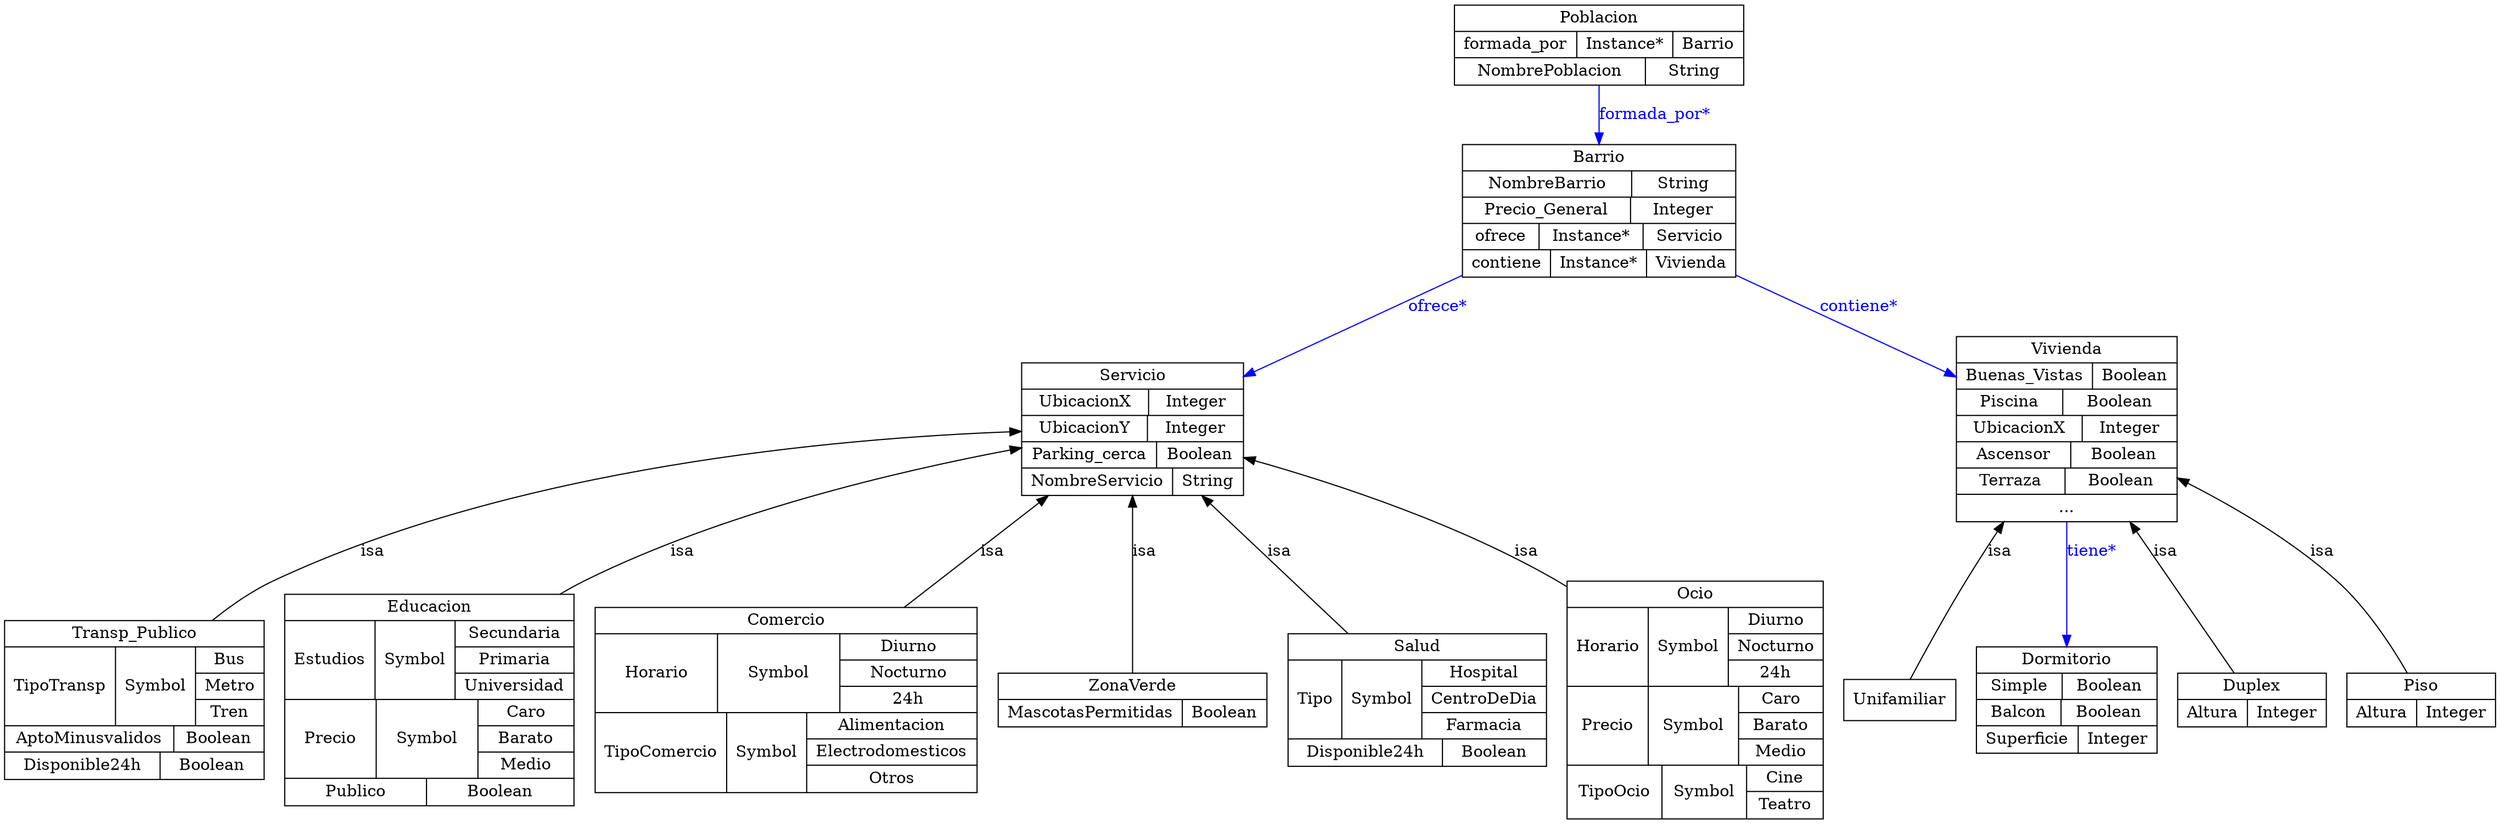 digraph Ontologia {
	graph [bb="0,0,1833,709"];
	node [label="\N"];
	Transp_Publico	 [color="0.0,0.0,0.0",
		fontcolor="0.0,0.0,0.0",
		height=1.9306,
		label="{Transp_Publico|{TipoTransp|Symbol|{Bus|Metro|Tren}}|{AptoMinusvalidos|Boolean}|{Disponible24h|Boolean}}",
		pos="96.5,104",
		rects="0,150,193,173 0,81,83,150 83,81,143,150 143,127,193,150 143,104,193,127 143,81,193,104 0,58,125,81 125,58,193,81 0,35,114,58 114,\
35,193,58",
		shape=record,
		width=2.6806];
	Servicio	 [color="0.0,0.0,0.0",
		fontcolor="0.0,0.0,0.0",
		height=1.6111,
		label="{Servicio|{UbicacionX|Integer}|{UbicacionY|Integer}|{Parking_cerca|Boolean}|{NombreServicio|String}}",
		pos="831.5,340",
		rects="752.5,374.5,910.5,397.5 752.5,351.5,845.5,374.5 845.5,351.5,910.5,374.5 752.5,328.5,845.5,351.5 845.5,328.5,910.5,351.5 752.5,305.5,\
848.5,328.5 848.5,305.5,910.5,328.5 752.5,282.5,860.5,305.5 860.5,282.5,910.5,305.5",
		shape=record,
		width=2.1944];
	Servicio -> Transp_Publico	 [color="0.0,0.0,0.0",
		dir=back,
		fontcolor="0.0,0.0,0.0",
		label=isa,
		lp="273.5,233.5",
		pos="s,752.48,336.54 742.42,335.96 615.53,328.32 378.63,301.53 202.5,208 185.5,198.97 169.37,186.4 155.05,173.12"];
	Educacion	 [color="0.0,0.0,0.0",
		fontcolor="0.0,0.0,0.0",
		height=2.5694,
		label="{Educacion|{Estudios|Symbol|{Secundaria|Primaria|Universidad}}|{Precio|Symbol|{Caro|Barato|Medio}}|{Publico|Boolean}}",
		pos="315.5,104",
		rects="211.5,173,419.5,196 211.5,104,276.5,173 276.5,104,336.5,173 336.5,150,419.5,173 336.5,127,419.5,150 336.5,104,419.5,127 211.5,35,\
278.5,104 278.5,35,352.5,104 352.5,81,419.5,104 352.5,58,419.5,81 352.5,35,419.5,58 211.5,12,313.5,35 313.5,12,419.5,35",
		shape=record,
		width=2.8889];
	Servicio -> Educacion	 [color="0.0,0.0,0.0",
		dir=back,
		fontcolor="0.0,0.0,0.0",
		label=isa,
		lp="498.5,233.5",
		pos="s,752.41,323.73 742.55,321.53 657.75,302.3 528.52,266.16 428.5,208 422.3,204.4 416.16,200.41 410.12,196.16"];
	Comercio	 [color="0.0,0.0,0.0",
		fontcolor="0.0,0.0,0.0",
		height=2.25,
		label="{Comercio|{Horario|Symbol|{Diurno|Nocturno|24h}}|{TipoComercio|Symbol|{Alimentacion|Electrodomesticos|Otros}}}",
		pos="577.5,104",
		rects="437.5,161.5,717.5,184.5 437.5,92.5,526.5,161.5 526.5,92.5,616.5,161.5 616.5,138.5,717.5,161.5 616.5,115.5,717.5,138.5 616.5,92.5,\
717.5,115.5 437.5,23.5,536.5,92.5 536.5,23.5,596.5,92.5 596.5,69.5,717.5,92.5 596.5,46.5,717.5,69.5 596.5,23.5,717.5,46.5",
		shape=record,
		width=3.8889];
	Servicio -> Comercio	 [color="0.0,0.0,0.0",
		dir=back,
		fontcolor="0.0,0.0,0.0",
		label=isa,
		lp="728.5,233.5",
		pos="s,770.01,282.36 762.41,275.35 732.02,247.35 695.99,214.16 663.85,184.55"];
	ZonaVerde	 [color="0.0,0.0,0.0",
		fontcolor="0.0,0.0,0.0",
		height=0.65278,
		label="{ZonaVerde|{MascotasPermitidas|Boolean}}",
		pos="831.5,104",
		rects="736,104,927,127 736,81,865,104 865,81,927,104",
		shape=record,
		width=2.6528];
	Servicio -> ZonaVerde	 [color="0.0,0.0,0.0",
		dir=back,
		fontcolor="0.0,0.0,0.0",
		label=isa,
		lp="839.5,233.5",
		pos="s,831.5,282.36 831.5,272.16 831.5,223.29 831.5,160.01 831.5,127.1"];
	Salud	 [color="0.0,0.0,0.0",
		fontcolor="0.0,0.0,0.0",
		height=1.6111,
		label="{Salud|{Tipo|Symbol|{Hospital|CentroDeDia|Farmacia}}|{Disponible24h|Boolean}}",
		pos="1041.5,104",
		rects="945,138.5,1138,161.5 945,69.5,989,138.5 989,69.5,1049,138.5 1049,115.5,1138,138.5 1049,92.5,1138,115.5 1049,69.5,1138,92.5 945,46.5,\
1059,69.5 1059,46.5,1138,69.5",
		shape=record,
		width=2.6806];
	Servicio -> Salud	 [color="0.0,0.0,0.0",
		dir=back,
		fontcolor="0.0,0.0,0.0",
		label=isa,
		lp="938.5,233.5",
		pos="s,882.34,282.36 889.41,274.47 921.18,239.07 960.21,195.58 990.77,161.53"];
	Ocio	 [color="0.0,0.0,0.0",
		fontcolor="0.0,0.0,0.0",
		height=2.8889,
		label="{Ocio|{Horario|Symbol|{Diurno|Nocturno|24h}}|{Precio|Symbol|{Caro|Barato|Medio}}|{TipoOcio|Symbol|{Cine|Teatro}}}",
		pos="1250.5,104",
		rects="1156,184.5,1345,207.5 1156,115.5,1215,184.5 1215,115.5,1275,184.5 1275,161.5,1345,184.5 1275,138.5,1345,161.5 1275,115.5,1345,138.5 \
1156,46.5,1216,115.5 1216,46.5,1284,115.5 1284,92.5,1345,115.5 1284,69.5,1345,92.5 1284,46.5,1345,69.5 1156,0.5,1228,46.5 1228,0.5,\
1290,46.5 1290,23.5,1345,46.5 1290,0.5,1345,23.5",
		shape=record,
		width=2.625];
	Servicio -> Ocio	 [color="0.0,0.0,0.0",
		dir=back,
		fontcolor="0.0,0.0,0.0",
		label=isa,
		lp="1123.5,233.5",
		pos="s,910.76,315.54 920.27,312.38 986.01,290.29 1076,254.92 1146.5,208 1149.7,205.89 1152.8,203.67 1156,201.36"];
	Unifamiliar	 [color="0.0,0.0,0.0",
		fontcolor="0.0,0.0,0.0",
		height=0.5,
		label=Unifamiliar,
		pos="1401.5,104",
		shape=box,
		width=1.0694];
	Vivienda	 [color="0.0,0.0,0.0",
		fontcolor="0.0,0.0,0.0",
		height=2.25,
		label="{Vivienda|{Buenas_Vistas|Boolean}|{Piscina|Boolean}|{UbicacionX|Integer}|{Ascensor|Boolean}|{Terraza|Boolean}|{...}}",
		pos="1522.5,340",
		rects="1442,397.5,1603,420.5 1442,374.5,1541,397.5 1541,374.5,1603,397.5 1442,351.5,1519,374.5 1519,351.5,1603,374.5 1442,328.5,1536,351.5 \
1536,328.5,1603,351.5 1442,305.5,1526,328.5 1526,305.5,1603,328.5 1442,282.5,1521,305.5 1521,282.5,1603,305.5 1442,259.5,1603,282.5",
		shape=record,
		width=2.2361];
	Vivienda -> Unifamiliar	 [color="0.0,0.0,0.0",
		dir=back,
		fontcolor="0.0,0.0,0.0",
		label=isa,
		lp="1474.5,233.5",
		pos="s,1477,259.48 1472.2,250.71 1464.4,236.52 1456.6,221.92 1449.5,208 1434.3,178.31 1418.3,142.93 1409.1,122.31"];
	Dormitorio	 [color="0.0,0.0,0.0",
		fontcolor="0.0,0.0,0.0",
		height=1.2917,
		label="{Dormitorio|{Simple|Boolean}|{Balcon|Boolean}|{Superficie|Integer}}",
		pos="1522.5,104",
		rects="1458.5,127,1586.5,150 1458.5,104,1518.5,127 1518.5,104,1586.5,127 1458.5,81,1519.5,104 1519.5,81,1586.5,104 1458.5,58,1531.5,81 \
1531.5,58,1586.5,81",
		shape=record,
		width=1.7778];
	Vivienda -> Dormitorio	 [color="0.6666667,1.0,1.0",
		fontcolor="0.6666667,1.0,1.0",
		label="tiene*",
		lp="1539,233.5",
		pos="e,1522.5,150.22 1522.5,259.45 1522.5,226.86 1522.5,189.93 1522.5,160.36",
		style=filled];
	Duplex	 [color="0.0,0.0,0.0",
		fontcolor="0.0,0.0,0.0",
		height=0.65278,
		label="{Duplex|{Altura|Integer}}",
		pos="1657.5,104",
		rects="1605,104,1710,127 1605,81,1655,104 1655,81,1710,104",
		shape=record,
		width=1.4583];
	Vivienda -> Duplex	 [color="0.0,0.0,0.0",
		dir=back,
		fontcolor="0.0,0.0,0.0",
		label=isa,
		lp="1593.5,233.5",
		pos="s,1568.4,259.45 1573.5,250.61 1599.2,205.97 1628.4,155.42 1644.7,127.16"];
	Piso	 [color="0.0,0.0,0.0",
		fontcolor="0.0,0.0,0.0",
		height=0.65278,
		label="{Piso|{Altura|Integer}}",
		pos="1780.5,104",
		rects="1728,104,1833,127 1728,81,1778,104 1778,81,1833,104",
		shape=record,
		width=1.4583];
	Vivienda -> Piso	 [color="0.0,0.0,0.0",
		dir=back,
		fontcolor="0.0,0.0,0.0",
		label=isa,
		lp="1703.5,233.5",
		pos="s,1603.4,296.48 1612,291.29 1648.2,269.17 1688.6,240.54 1719.5,208 1742.4,183.88 1760.5,149.68 1770.9,127.42"];
	Barrio	 [color="0.0,0.0,0.0",
		fontcolor="0.0,0.0,0.0",
		height=1.6111,
		label="{Barrio|{NombreBarrio|String}|{Precio_General|Integer}|{ofrece|Instance*|{Servicio}}|{contiene|Instance*|{Vivienda}}}",
		pos="1020.5,530",
		rects="921.5,564.5,1119.5,587.5 921.5,541.5,1043.5,564.5 1043.5,541.5,1119.5,564.5 921.5,518.5,1044.5,541.5 1044.5,518.5,1119.5,541.5 921.5,\
495.5,977.5,518.5 977.5,495.5,1052.5,518.5 1052.5,495.5,1119.5,518.5 921.5,472.5,984.5,495.5 984.5,472.5,1054.5,495.5 1054.5,472.5,\
1119.5,495.5",
		shape=record,
		width=2.75];
	Barrio -> Servicio	 [color="0.6666667,1.0,1.0",
		fontcolor="0.6666667,1.0,1.0",
		label="ofrece*",
		lp="965,446.5",
		pos="e,888.35,397.55 963.54,472.34 942.15,451.07 917.7,426.75 895.7,404.86",
		style=filled];
	Barrio -> Vivienda	 [color="0.6666667,1.0,1.0",
		fontcolor="0.6666667,1.0,1.0",
		label="contiene*",
		lp="1283.5,446.5",
		pos="e,1441.7,371.25 1119.7,491.86 1210.7,457.79 1344.3,407.75 1432.3,374.78",
		style=filled];
	Poblacion	 [color="0.0,0.0,0.0",
		fontcolor="0.0,0.0,0.0",
		height=0.97222,
		label="{Poblacion|{formada_por|Instance*|{Barrio}}|{NombrePoblacion|String}}",
		pos="1020.5,674",
		rects="915,685.5,1126,708.5 915,662.5,1005,685.5 1005,662.5,1075,685.5 1075,662.5,1126,685.5 915,639.5,1055,662.5 1055,639.5,1126,662.5",
		shape=record,
		width=2.9306];
	Poblacion -> Barrio	 [color="0.6666667,1.0,1.0",
		fontcolor="0.6666667,1.0,1.0",
		label="formada_por*",
		lp="1061,613.5",
		pos="e,1020.5,587.73 1020.5,639.35 1020.5,626.94 1020.5,612.41 1020.5,598.09",
		style=filled];
}
